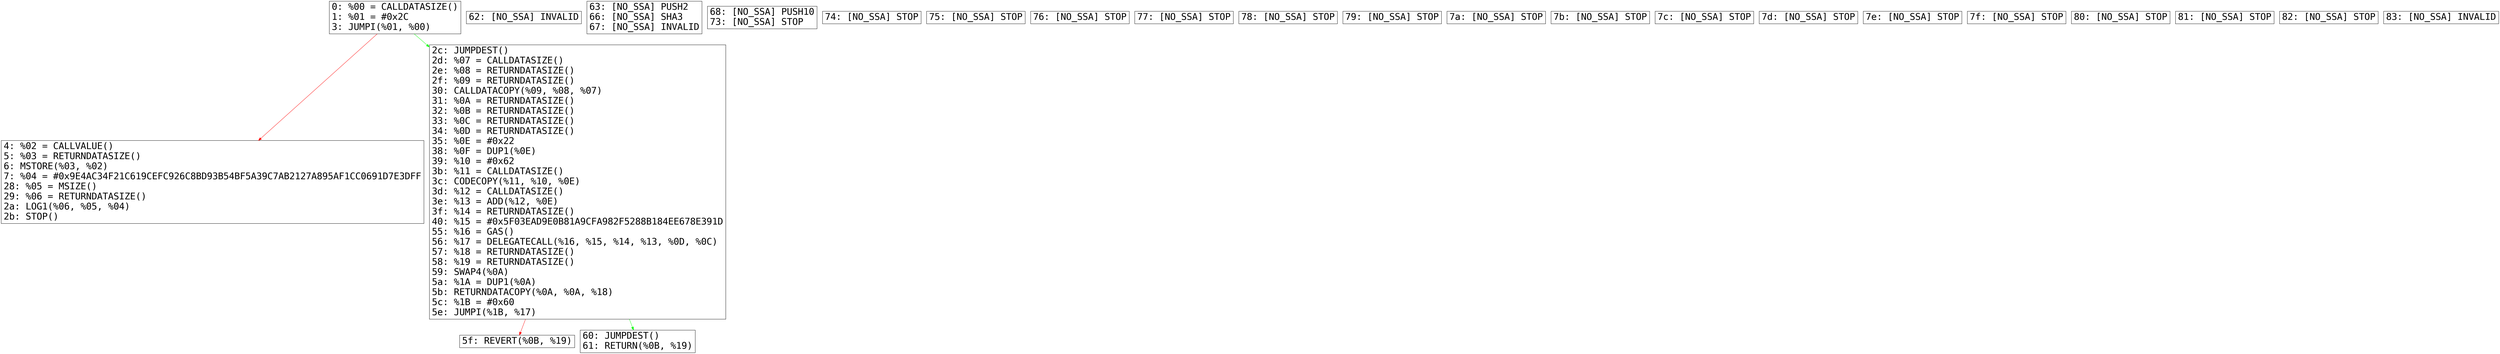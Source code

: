 digraph "graph.cfg.gv" {
	subgraph global {
		node [fontname=Courier fontsize=30.0 rank=same shape=box]
		block_0 [label="0: %00 = CALLDATASIZE()\l1: %01 = #0x2C\l3: JUMPI(%01, %00)\l"]
		block_4 [label="4: %02 = CALLVALUE()\l5: %03 = RETURNDATASIZE()\l6: MSTORE(%03, %02)\l7: %04 = #0x9E4AC34F21C619CEFC926C8BD93B54BF5A39C7AB2127A895AF1CC0691D7E3DFF\l28: %05 = MSIZE()\l29: %06 = RETURNDATASIZE()\l2a: LOG1(%06, %05, %04)\l2b: STOP()\l"]
		block_2c [label="2c: JUMPDEST()\l2d: %07 = CALLDATASIZE()\l2e: %08 = RETURNDATASIZE()\l2f: %09 = RETURNDATASIZE()\l30: CALLDATACOPY(%09, %08, %07)\l31: %0A = RETURNDATASIZE()\l32: %0B = RETURNDATASIZE()\l33: %0C = RETURNDATASIZE()\l34: %0D = RETURNDATASIZE()\l35: %0E = #0x22\l38: %0F = DUP1(%0E)\l39: %10 = #0x62\l3b: %11 = CALLDATASIZE()\l3c: CODECOPY(%11, %10, %0E)\l3d: %12 = CALLDATASIZE()\l3e: %13 = ADD(%12, %0E)\l3f: %14 = RETURNDATASIZE()\l40: %15 = #0x5F03EAD9E0B81A9CFA982F5288B184EE678E391D\l55: %16 = GAS()\l56: %17 = DELEGATECALL(%16, %15, %14, %13, %0D, %0C)\l57: %18 = RETURNDATASIZE()\l58: %19 = RETURNDATASIZE()\l59: SWAP4(%0A)\l5a: %1A = DUP1(%0A)\l5b: RETURNDATACOPY(%0A, %0A, %18)\l5c: %1B = #0x60\l5e: JUMPI(%1B, %17)\l"]
		block_5f [label="5f: REVERT(%0B, %19)\l"]
		block_60 [label="60: JUMPDEST()\l61: RETURN(%0B, %19)\l"]
		block_62 [label="62: [NO_SSA] INVALID\l"]
		block_63 [label="63: [NO_SSA] PUSH2\l66: [NO_SSA] SHA3\l67: [NO_SSA] INVALID\l"]
		block_68 [label="68: [NO_SSA] PUSH10\l73: [NO_SSA] STOP\l"]
		block_74 [label="74: [NO_SSA] STOP\l"]
		block_75 [label="75: [NO_SSA] STOP\l"]
		block_76 [label="76: [NO_SSA] STOP\l"]
		block_77 [label="77: [NO_SSA] STOP\l"]
		block_78 [label="78: [NO_SSA] STOP\l"]
		block_79 [label="79: [NO_SSA] STOP\l"]
		block_7a [label="7a: [NO_SSA] STOP\l"]
		block_7b [label="7b: [NO_SSA] STOP\l"]
		block_7c [label="7c: [NO_SSA] STOP\l"]
		block_7d [label="7d: [NO_SSA] STOP\l"]
		block_7e [label="7e: [NO_SSA] STOP\l"]
		block_7f [label="7f: [NO_SSA] STOP\l"]
		block_80 [label="80: [NO_SSA] STOP\l"]
		block_81 [label="81: [NO_SSA] STOP\l"]
		block_82 [label="82: [NO_SSA] STOP\l"]
		block_83 [label="83: [NO_SSA] INVALID\l"]
	}
	block_2c -> block_5f [color=red]
	block_2c -> block_60 [color=green]
	block_0 -> block_2c [color=green]
	block_0 -> block_4 [color=red]
}
